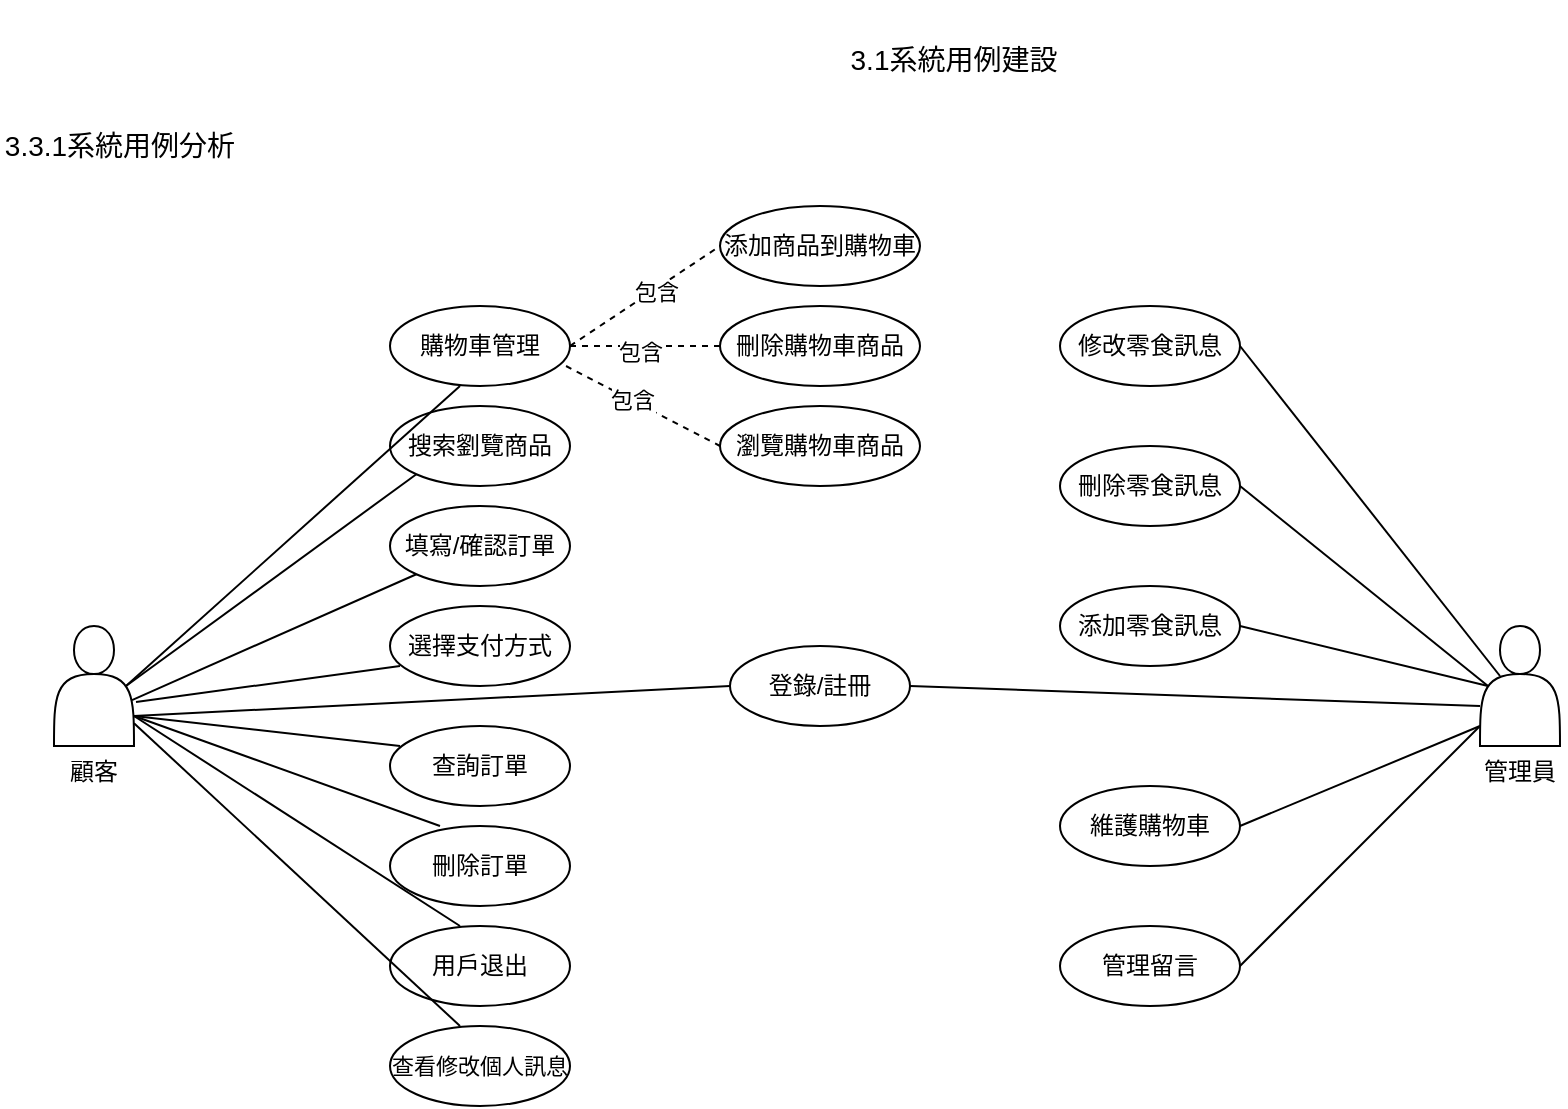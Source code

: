 <mxfile version="22.1.11" type="google">
  <diagram name="第 1 页" id="OIE_0vwGFnkPrdjzz_kU">
    <mxGraphModel grid="0" page="1" gridSize="10" guides="1" tooltips="1" connect="1" arrows="1" fold="1" pageScale="1" pageWidth="4681" pageHeight="3300" math="0" shadow="0">
      <root>
        <mxCell id="0" />
        <mxCell id="1" parent="0" />
        <mxCell id="r9ewl-HwCLuS1mZX0_Ru-2" value="" style="shape=actor;whiteSpace=wrap;html=1;" vertex="1" parent="1">
          <mxGeometry x="187" y="320" width="40" height="60" as="geometry" />
        </mxCell>
        <mxCell id="r9ewl-HwCLuS1mZX0_Ru-3" value="" style="shape=actor;whiteSpace=wrap;html=1;" vertex="1" parent="1">
          <mxGeometry x="900" y="320" width="40" height="60" as="geometry" />
        </mxCell>
        <mxCell id="r9ewl-HwCLuS1mZX0_Ru-4" value="購物車管理" style="ellipse;whiteSpace=wrap;html=1;" vertex="1" parent="1">
          <mxGeometry x="355" y="160" width="90" height="40" as="geometry" />
        </mxCell>
        <mxCell id="r9ewl-HwCLuS1mZX0_Ru-12" value="搜索劉覽商品" style="ellipse;whiteSpace=wrap;html=1;" vertex="1" parent="1">
          <mxGeometry x="355" y="210" width="90" height="40" as="geometry" />
        </mxCell>
        <mxCell id="r9ewl-HwCLuS1mZX0_Ru-13" value="填寫/確認訂單" style="ellipse;whiteSpace=wrap;html=1;" vertex="1" parent="1">
          <mxGeometry x="355" y="260" width="90" height="40" as="geometry" />
        </mxCell>
        <mxCell id="r9ewl-HwCLuS1mZX0_Ru-14" value="選擇支付方式" style="ellipse;whiteSpace=wrap;html=1;" vertex="1" parent="1">
          <mxGeometry x="355" y="310" width="90" height="40" as="geometry" />
        </mxCell>
        <mxCell id="r9ewl-HwCLuS1mZX0_Ru-15" value="查詢訂單" style="ellipse;whiteSpace=wrap;html=1;" vertex="1" parent="1">
          <mxGeometry x="355" y="370" width="90" height="40" as="geometry" />
        </mxCell>
        <mxCell id="r9ewl-HwCLuS1mZX0_Ru-16" value="刪除訂單" style="ellipse;whiteSpace=wrap;html=1;" vertex="1" parent="1">
          <mxGeometry x="355" y="420" width="90" height="40" as="geometry" />
        </mxCell>
        <mxCell id="r9ewl-HwCLuS1mZX0_Ru-17" value="用戶退出" style="ellipse;whiteSpace=wrap;html=1;" vertex="1" parent="1">
          <mxGeometry x="355" y="470" width="90" height="40" as="geometry" />
        </mxCell>
        <mxCell id="r9ewl-HwCLuS1mZX0_Ru-18" value="&lt;font style=&quot;font-size: 11px;&quot;&gt;查看修改個人訊息&lt;/font&gt;" style="ellipse;whiteSpace=wrap;html=1;" vertex="1" parent="1">
          <mxGeometry x="355" y="520" width="90" height="40" as="geometry" />
        </mxCell>
        <mxCell id="r9ewl-HwCLuS1mZX0_Ru-19" value="" style="endArrow=none;html=1;rounded=0;exitX=0.9;exitY=0.5;exitDx=0;exitDy=0;exitPerimeter=0;" edge="1" parent="1" source="r9ewl-HwCLuS1mZX0_Ru-2">
          <mxGeometry width="50" height="50" relative="1" as="geometry">
            <mxPoint x="340" y="250" as="sourcePoint" />
            <mxPoint x="390" y="200" as="targetPoint" />
          </mxGeometry>
        </mxCell>
        <mxCell id="r9ewl-HwCLuS1mZX0_Ru-20" value="" style="endArrow=none;html=1;rounded=0;exitX=0.9;exitY=0.5;exitDx=0;exitDy=0;exitPerimeter=0;entryX=0;entryY=1;entryDx=0;entryDy=0;" edge="1" parent="1" source="r9ewl-HwCLuS1mZX0_Ru-2" target="r9ewl-HwCLuS1mZX0_Ru-12">
          <mxGeometry width="50" height="50" relative="1" as="geometry">
            <mxPoint x="330" y="300" as="sourcePoint" />
            <mxPoint x="380" y="250" as="targetPoint" />
          </mxGeometry>
        </mxCell>
        <mxCell id="r9ewl-HwCLuS1mZX0_Ru-22" value="" style="endArrow=none;html=1;rounded=0;exitX=0.975;exitY=0.617;exitDx=0;exitDy=0;exitPerimeter=0;entryX=0;entryY=1;entryDx=0;entryDy=0;" edge="1" parent="1" source="r9ewl-HwCLuS1mZX0_Ru-2" target="r9ewl-HwCLuS1mZX0_Ru-13">
          <mxGeometry width="50" height="50" relative="1" as="geometry">
            <mxPoint x="330" y="350" as="sourcePoint" />
            <mxPoint x="380" y="300" as="targetPoint" />
          </mxGeometry>
        </mxCell>
        <mxCell id="r9ewl-HwCLuS1mZX0_Ru-23" value="" style="endArrow=none;html=1;rounded=0;exitX=1.025;exitY=0.633;exitDx=0;exitDy=0;exitPerimeter=0;" edge="1" parent="1" source="r9ewl-HwCLuS1mZX0_Ru-2">
          <mxGeometry width="50" height="50" relative="1" as="geometry">
            <mxPoint x="310" y="390" as="sourcePoint" />
            <mxPoint x="360" y="340" as="targetPoint" />
          </mxGeometry>
        </mxCell>
        <mxCell id="r9ewl-HwCLuS1mZX0_Ru-24" value="" style="endArrow=none;html=1;rounded=0;exitX=1;exitY=0.75;exitDx=0;exitDy=0;" edge="1" parent="1" source="r9ewl-HwCLuS1mZX0_Ru-2">
          <mxGeometry width="50" height="50" relative="1" as="geometry">
            <mxPoint x="310" y="430" as="sourcePoint" />
            <mxPoint x="360" y="380" as="targetPoint" />
          </mxGeometry>
        </mxCell>
        <mxCell id="r9ewl-HwCLuS1mZX0_Ru-25" value="" style="endArrow=none;html=1;rounded=0;exitX=1;exitY=0.75;exitDx=0;exitDy=0;" edge="1" parent="1" source="r9ewl-HwCLuS1mZX0_Ru-2">
          <mxGeometry width="50" height="50" relative="1" as="geometry">
            <mxPoint x="330" y="470" as="sourcePoint" />
            <mxPoint x="380" y="420" as="targetPoint" />
          </mxGeometry>
        </mxCell>
        <mxCell id="r9ewl-HwCLuS1mZX0_Ru-26" value="" style="endArrow=none;html=1;rounded=0;exitX=1;exitY=0.75;exitDx=0;exitDy=0;" edge="1" parent="1" source="r9ewl-HwCLuS1mZX0_Ru-2">
          <mxGeometry width="50" height="50" relative="1" as="geometry">
            <mxPoint x="340" y="520" as="sourcePoint" />
            <mxPoint x="390" y="470" as="targetPoint" />
          </mxGeometry>
        </mxCell>
        <mxCell id="r9ewl-HwCLuS1mZX0_Ru-27" value="" style="endArrow=none;html=1;rounded=0;" edge="1" parent="1" source="r9ewl-HwCLuS1mZX0_Ru-2">
          <mxGeometry width="50" height="50" relative="1" as="geometry">
            <mxPoint x="340" y="570" as="sourcePoint" />
            <mxPoint x="390" y="520" as="targetPoint" />
          </mxGeometry>
        </mxCell>
        <mxCell id="r9ewl-HwCLuS1mZX0_Ru-28" value="添加商品到購物車" style="ellipse;whiteSpace=wrap;html=1;" vertex="1" parent="1">
          <mxGeometry x="520" y="110" width="100" height="40" as="geometry" />
        </mxCell>
        <mxCell id="r9ewl-HwCLuS1mZX0_Ru-29" value="刪除購物車商品" style="ellipse;whiteSpace=wrap;html=1;" vertex="1" parent="1">
          <mxGeometry x="520" y="160" width="100" height="40" as="geometry" />
        </mxCell>
        <mxCell id="r9ewl-HwCLuS1mZX0_Ru-30" value="瀏覽購物車商品" style="ellipse;whiteSpace=wrap;html=1;" vertex="1" parent="1">
          <mxGeometry x="520" y="210" width="100" height="40" as="geometry" />
        </mxCell>
        <mxCell id="r9ewl-HwCLuS1mZX0_Ru-31" value="登錄/註冊" style="ellipse;whiteSpace=wrap;html=1;" vertex="1" parent="1">
          <mxGeometry x="525" y="330" width="90" height="40" as="geometry" />
        </mxCell>
        <mxCell id="r9ewl-HwCLuS1mZX0_Ru-32" value="修改零食訊息" style="ellipse;whiteSpace=wrap;html=1;" vertex="1" parent="1">
          <mxGeometry x="690" y="160" width="90" height="40" as="geometry" />
        </mxCell>
        <mxCell id="r9ewl-HwCLuS1mZX0_Ru-33" value="刪除零食訊息" style="ellipse;whiteSpace=wrap;html=1;" vertex="1" parent="1">
          <mxGeometry x="690" y="230" width="90" height="40" as="geometry" />
        </mxCell>
        <mxCell id="r9ewl-HwCLuS1mZX0_Ru-34" value="添加零食訊息" style="ellipse;whiteSpace=wrap;html=1;" vertex="1" parent="1">
          <mxGeometry x="690" y="300" width="90" height="40" as="geometry" />
        </mxCell>
        <mxCell id="r9ewl-HwCLuS1mZX0_Ru-35" value="維護購物車" style="ellipse;whiteSpace=wrap;html=1;" vertex="1" parent="1">
          <mxGeometry x="690" y="400" width="90" height="40" as="geometry" />
        </mxCell>
        <mxCell id="r9ewl-HwCLuS1mZX0_Ru-37" value="管理留言" style="ellipse;whiteSpace=wrap;html=1;" vertex="1" parent="1">
          <mxGeometry x="690" y="470" width="90" height="40" as="geometry" />
        </mxCell>
        <mxCell id="r9ewl-HwCLuS1mZX0_Ru-38" style="edgeStyle=orthogonalEdgeStyle;rounded=0;orthogonalLoop=1;jettySize=auto;html=1;exitX=0.5;exitY=1;exitDx=0;exitDy=0;" edge="1" parent="1" source="r9ewl-HwCLuS1mZX0_Ru-31" target="r9ewl-HwCLuS1mZX0_Ru-31">
          <mxGeometry relative="1" as="geometry" />
        </mxCell>
        <mxCell id="r9ewl-HwCLuS1mZX0_Ru-39" value="" style="endArrow=none;dashed=1;html=1;rounded=0;exitX=1;exitY=0.5;exitDx=0;exitDy=0;" edge="1" parent="1" source="r9ewl-HwCLuS1mZX0_Ru-4">
          <mxGeometry width="50" height="50" relative="1" as="geometry">
            <mxPoint x="470" y="180" as="sourcePoint" />
            <mxPoint x="520" y="130" as="targetPoint" />
          </mxGeometry>
        </mxCell>
        <mxCell id="r9ewl-HwCLuS1mZX0_Ru-43" value="包含" style="edgeLabel;html=1;align=center;verticalAlign=middle;resizable=0;points=[];" connectable="0" vertex="1" parent="r9ewl-HwCLuS1mZX0_Ru-39">
          <mxGeometry x="0.126" y="-1" relative="1" as="geometry">
            <mxPoint as="offset" />
          </mxGeometry>
        </mxCell>
        <mxCell id="r9ewl-HwCLuS1mZX0_Ru-41" value="" style="endArrow=none;dashed=1;html=1;rounded=0;exitX=1;exitY=0.5;exitDx=0;exitDy=0;" edge="1" parent="1" source="r9ewl-HwCLuS1mZX0_Ru-4">
          <mxGeometry width="50" height="50" relative="1" as="geometry">
            <mxPoint x="470" y="230" as="sourcePoint" />
            <mxPoint x="520" y="180" as="targetPoint" />
          </mxGeometry>
        </mxCell>
        <mxCell id="r9ewl-HwCLuS1mZX0_Ru-44" value="包含" style="edgeLabel;html=1;align=center;verticalAlign=middle;resizable=0;points=[];" connectable="0" vertex="1" parent="r9ewl-HwCLuS1mZX0_Ru-41">
          <mxGeometry x="-0.067" y="-3" relative="1" as="geometry">
            <mxPoint as="offset" />
          </mxGeometry>
        </mxCell>
        <mxCell id="r9ewl-HwCLuS1mZX0_Ru-42" value="" style="endArrow=none;dashed=1;html=1;rounded=0;exitX=0.978;exitY=0.75;exitDx=0;exitDy=0;exitPerimeter=0;" edge="1" parent="1" source="r9ewl-HwCLuS1mZX0_Ru-4">
          <mxGeometry width="50" height="50" relative="1" as="geometry">
            <mxPoint x="470" y="280" as="sourcePoint" />
            <mxPoint x="520" y="230" as="targetPoint" />
          </mxGeometry>
        </mxCell>
        <mxCell id="r9ewl-HwCLuS1mZX0_Ru-45" value="包含" style="edgeLabel;html=1;align=center;verticalAlign=middle;resizable=0;points=[];" connectable="0" vertex="1" parent="r9ewl-HwCLuS1mZX0_Ru-42">
          <mxGeometry x="-0.145" relative="1" as="geometry">
            <mxPoint as="offset" />
          </mxGeometry>
        </mxCell>
        <mxCell id="r9ewl-HwCLuS1mZX0_Ru-46" value="" style="endArrow=none;html=1;rounded=0;exitX=1;exitY=0.75;exitDx=0;exitDy=0;entryX=0;entryY=0.5;entryDx=0;entryDy=0;" edge="1" parent="1" source="r9ewl-HwCLuS1mZX0_Ru-2" target="r9ewl-HwCLuS1mZX0_Ru-31">
          <mxGeometry width="50" height="50" relative="1" as="geometry">
            <mxPoint x="500" y="415" as="sourcePoint" />
            <mxPoint x="550" y="365" as="targetPoint" />
          </mxGeometry>
        </mxCell>
        <mxCell id="r9ewl-HwCLuS1mZX0_Ru-47" value="" style="endArrow=none;html=1;rounded=0;exitX=1;exitY=0.5;exitDx=0;exitDy=0;" edge="1" parent="1" source="r9ewl-HwCLuS1mZX0_Ru-31">
          <mxGeometry width="50" height="50" relative="1" as="geometry">
            <mxPoint x="850" y="410" as="sourcePoint" />
            <mxPoint x="900" y="360" as="targetPoint" />
          </mxGeometry>
        </mxCell>
        <mxCell id="r9ewl-HwCLuS1mZX0_Ru-48" value="" style="endArrow=none;html=1;rounded=0;exitX=1;exitY=0.5;exitDx=0;exitDy=0;" edge="1" parent="1" source="r9ewl-HwCLuS1mZX0_Ru-32">
          <mxGeometry width="50" height="50" relative="1" as="geometry">
            <mxPoint x="860" y="395" as="sourcePoint" />
            <mxPoint x="910" y="345" as="targetPoint" />
          </mxGeometry>
        </mxCell>
        <mxCell id="r9ewl-HwCLuS1mZX0_Ru-49" value="" style="endArrow=none;html=1;rounded=0;exitX=1;exitY=0.5;exitDx=0;exitDy=0;entryX=0.1;entryY=0.5;entryDx=0;entryDy=0;entryPerimeter=0;" edge="1" parent="1" source="r9ewl-HwCLuS1mZX0_Ru-33" target="r9ewl-HwCLuS1mZX0_Ru-3">
          <mxGeometry width="50" height="50" relative="1" as="geometry">
            <mxPoint x="850" y="410" as="sourcePoint" />
            <mxPoint x="900" y="360" as="targetPoint" />
          </mxGeometry>
        </mxCell>
        <mxCell id="r9ewl-HwCLuS1mZX0_Ru-50" value="" style="endArrow=none;html=1;rounded=0;exitX=1;exitY=0.5;exitDx=0;exitDy=0;entryX=0.1;entryY=0.5;entryDx=0;entryDy=0;entryPerimeter=0;" edge="1" parent="1" source="r9ewl-HwCLuS1mZX0_Ru-34" target="r9ewl-HwCLuS1mZX0_Ru-3">
          <mxGeometry width="50" height="50" relative="1" as="geometry">
            <mxPoint x="780" y="330" as="sourcePoint" />
            <mxPoint x="830" y="280" as="targetPoint" />
          </mxGeometry>
        </mxCell>
        <mxCell id="r9ewl-HwCLuS1mZX0_Ru-53" value="" style="endArrow=none;html=1;rounded=0;exitX=1;exitY=0.5;exitDx=0;exitDy=0;" edge="1" parent="1" source="r9ewl-HwCLuS1mZX0_Ru-35">
          <mxGeometry width="50" height="50" relative="1" as="geometry">
            <mxPoint x="850" y="420" as="sourcePoint" />
            <mxPoint x="900" y="370" as="targetPoint" />
          </mxGeometry>
        </mxCell>
        <mxCell id="r9ewl-HwCLuS1mZX0_Ru-54" value="" style="endArrow=none;html=1;rounded=0;exitX=1;exitY=0.5;exitDx=0;exitDy=0;" edge="1" parent="1" source="r9ewl-HwCLuS1mZX0_Ru-37">
          <mxGeometry width="50" height="50" relative="1" as="geometry">
            <mxPoint x="850" y="420" as="sourcePoint" />
            <mxPoint x="900" y="370" as="targetPoint" />
          </mxGeometry>
        </mxCell>
        <mxCell id="r9ewl-HwCLuS1mZX0_Ru-57" value="顧客" style="rounded=0;whiteSpace=wrap;html=1;strokeColor=none;" vertex="1" parent="1">
          <mxGeometry x="192" y="388" width="30" height="10" as="geometry" />
        </mxCell>
        <mxCell id="r9ewl-HwCLuS1mZX0_Ru-58" value="管理員" style="rounded=0;whiteSpace=wrap;html=1;strokeColor=none;" vertex="1" parent="1">
          <mxGeometry x="897" y="388" width="46" height="10" as="geometry" />
        </mxCell>
        <mxCell id="r9ewl-HwCLuS1mZX0_Ru-61" value="&lt;font style=&quot;font-size: 14px;&quot;&gt;3.3.1系統用例分析&lt;/font&gt;" style="rounded=0;whiteSpace=wrap;html=1;fillColor=default;strokeColor=none;" vertex="1" parent="1">
          <mxGeometry x="160" y="50" width="120" height="60" as="geometry" />
        </mxCell>
        <mxCell id="r9ewl-HwCLuS1mZX0_Ru-62" value="&lt;font style=&quot;font-size: 14px;&quot;&gt;3.1系統用例建設&lt;/font&gt;" style="rounded=0;whiteSpace=wrap;html=1;strokeColor=none;" vertex="1" parent="1">
          <mxGeometry x="577" y="7" width="120" height="60" as="geometry" />
        </mxCell>
      </root>
    </mxGraphModel>
  </diagram>
</mxfile>
